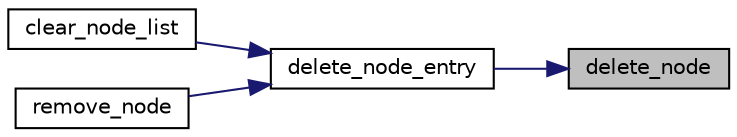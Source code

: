 digraph "delete_node"
{
 // LATEX_PDF_SIZE
  edge [fontname="Helvetica",fontsize="10",labelfontname="Helvetica",labelfontsize="10"];
  node [fontname="Helvetica",fontsize="10",shape=record];
  rankdir="RL";
  Node1 [label="delete_node",height=0.2,width=0.4,color="black", fillcolor="grey75", style="filled", fontcolor="black",tooltip=" "];
  Node1 -> Node2 [dir="back",color="midnightblue",fontsize="10",style="solid",fontname="Helvetica"];
  Node2 [label="delete_node_entry",height=0.2,width=0.4,color="black", fillcolor="white", style="filled",URL="$UTIL_2OMG_2common_8c.html#a829706bd11f986c4abf640724fbacc24",tooltip=" "];
  Node2 -> Node3 [dir="back",color="midnightblue",fontsize="10",style="solid",fontname="Helvetica"];
  Node3 [label="clear_node_list",height=0.2,width=0.4,color="black", fillcolor="white", style="filled",URL="$UTIL_2OMG_2common_8c.html#a3b1fce9ad6ba221441431d8267dd3b40",tooltip=" "];
  Node2 -> Node4 [dir="back",color="midnightblue",fontsize="10",style="solid",fontname="Helvetica"];
  Node4 [label="remove_node",height=0.2,width=0.4,color="black", fillcolor="white", style="filled",URL="$UTIL_2OMG_2defs_8h.html#a556e1bb36064a8ff4021c141b22da730",tooltip=" "];
}
